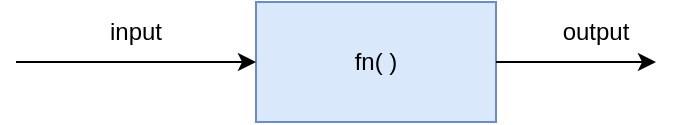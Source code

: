 <mxfile>
    <diagram id="bvOfgEH3A-ZUL0tbbQw8" name="Page-1">
        <mxGraphModel dx="637" dy="483" grid="1" gridSize="10" guides="1" tooltips="1" connect="1" arrows="1" fold="1" page="1" pageScale="1" pageWidth="850" pageHeight="1100" math="0" shadow="0">
            <root>
                <mxCell id="0"/>
                <mxCell id="1" parent="0"/>
                <mxCell id="2" value="" style="rounded=0;whiteSpace=wrap;html=1;fillColor=#dae8fc;strokeColor=#6c8ebf;" parent="1" vertex="1">
                    <mxGeometry x="370" y="220" width="120" height="60" as="geometry"/>
                </mxCell>
                <mxCell id="4" value="" style="endArrow=classic;html=1;entryX=0;entryY=0.5;entryDx=0;entryDy=0;" parent="1" target="2" edge="1">
                    <mxGeometry width="50" height="50" relative="1" as="geometry">
                        <mxPoint x="250" y="250" as="sourcePoint"/>
                        <mxPoint x="330" y="240" as="targetPoint"/>
                    </mxGeometry>
                </mxCell>
                <mxCell id="5" value="" style="endArrow=classic;html=1;" parent="1" edge="1">
                    <mxGeometry width="50" height="50" relative="1" as="geometry">
                        <mxPoint x="490" y="250" as="sourcePoint"/>
                        <mxPoint x="570" y="250" as="targetPoint"/>
                    </mxGeometry>
                </mxCell>
                <mxCell id="6" value="input" style="text;html=1;align=center;verticalAlign=middle;whiteSpace=wrap;rounded=0;" parent="1" vertex="1">
                    <mxGeometry x="280" y="220" width="60" height="30" as="geometry"/>
                </mxCell>
                <mxCell id="7" value="output" style="text;html=1;align=center;verticalAlign=middle;whiteSpace=wrap;rounded=0;" parent="1" vertex="1">
                    <mxGeometry x="510" y="220" width="60" height="30" as="geometry"/>
                </mxCell>
                <mxCell id="8" value="fn( )" style="text;html=1;align=center;verticalAlign=middle;whiteSpace=wrap;rounded=0;" parent="1" vertex="1">
                    <mxGeometry x="400" y="235" width="60" height="30" as="geometry"/>
                </mxCell>
            </root>
        </mxGraphModel>
    </diagram>
    <diagram id="qW-EMGqHk6zv5Wv4w5B_" name="Page-2">
        <mxGraphModel dx="1278" dy="483" grid="1" gridSize="10" guides="1" tooltips="1" connect="1" arrows="1" fold="1" page="1" pageScale="1" pageWidth="850" pageHeight="1100" math="0" shadow="0">
            <root>
                <mxCell id="0"/>
                <mxCell id="1" parent="0"/>
            </root>
        </mxGraphModel>
    </diagram>
</mxfile>